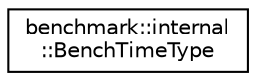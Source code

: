 digraph "Graphical Class Hierarchy"
{
 // LATEX_PDF_SIZE
  edge [fontname="Helvetica",fontsize="10",labelfontname="Helvetica",labelfontsize="10"];
  node [fontname="Helvetica",fontsize="10",shape=record];
  rankdir="LR";
  Node0 [label="benchmark::internal\l::BenchTimeType",height=0.2,width=0.4,color="black", fillcolor="white", style="filled",URL="$structbenchmark_1_1internal_1_1BenchTimeType.html",tooltip=" "];
}
